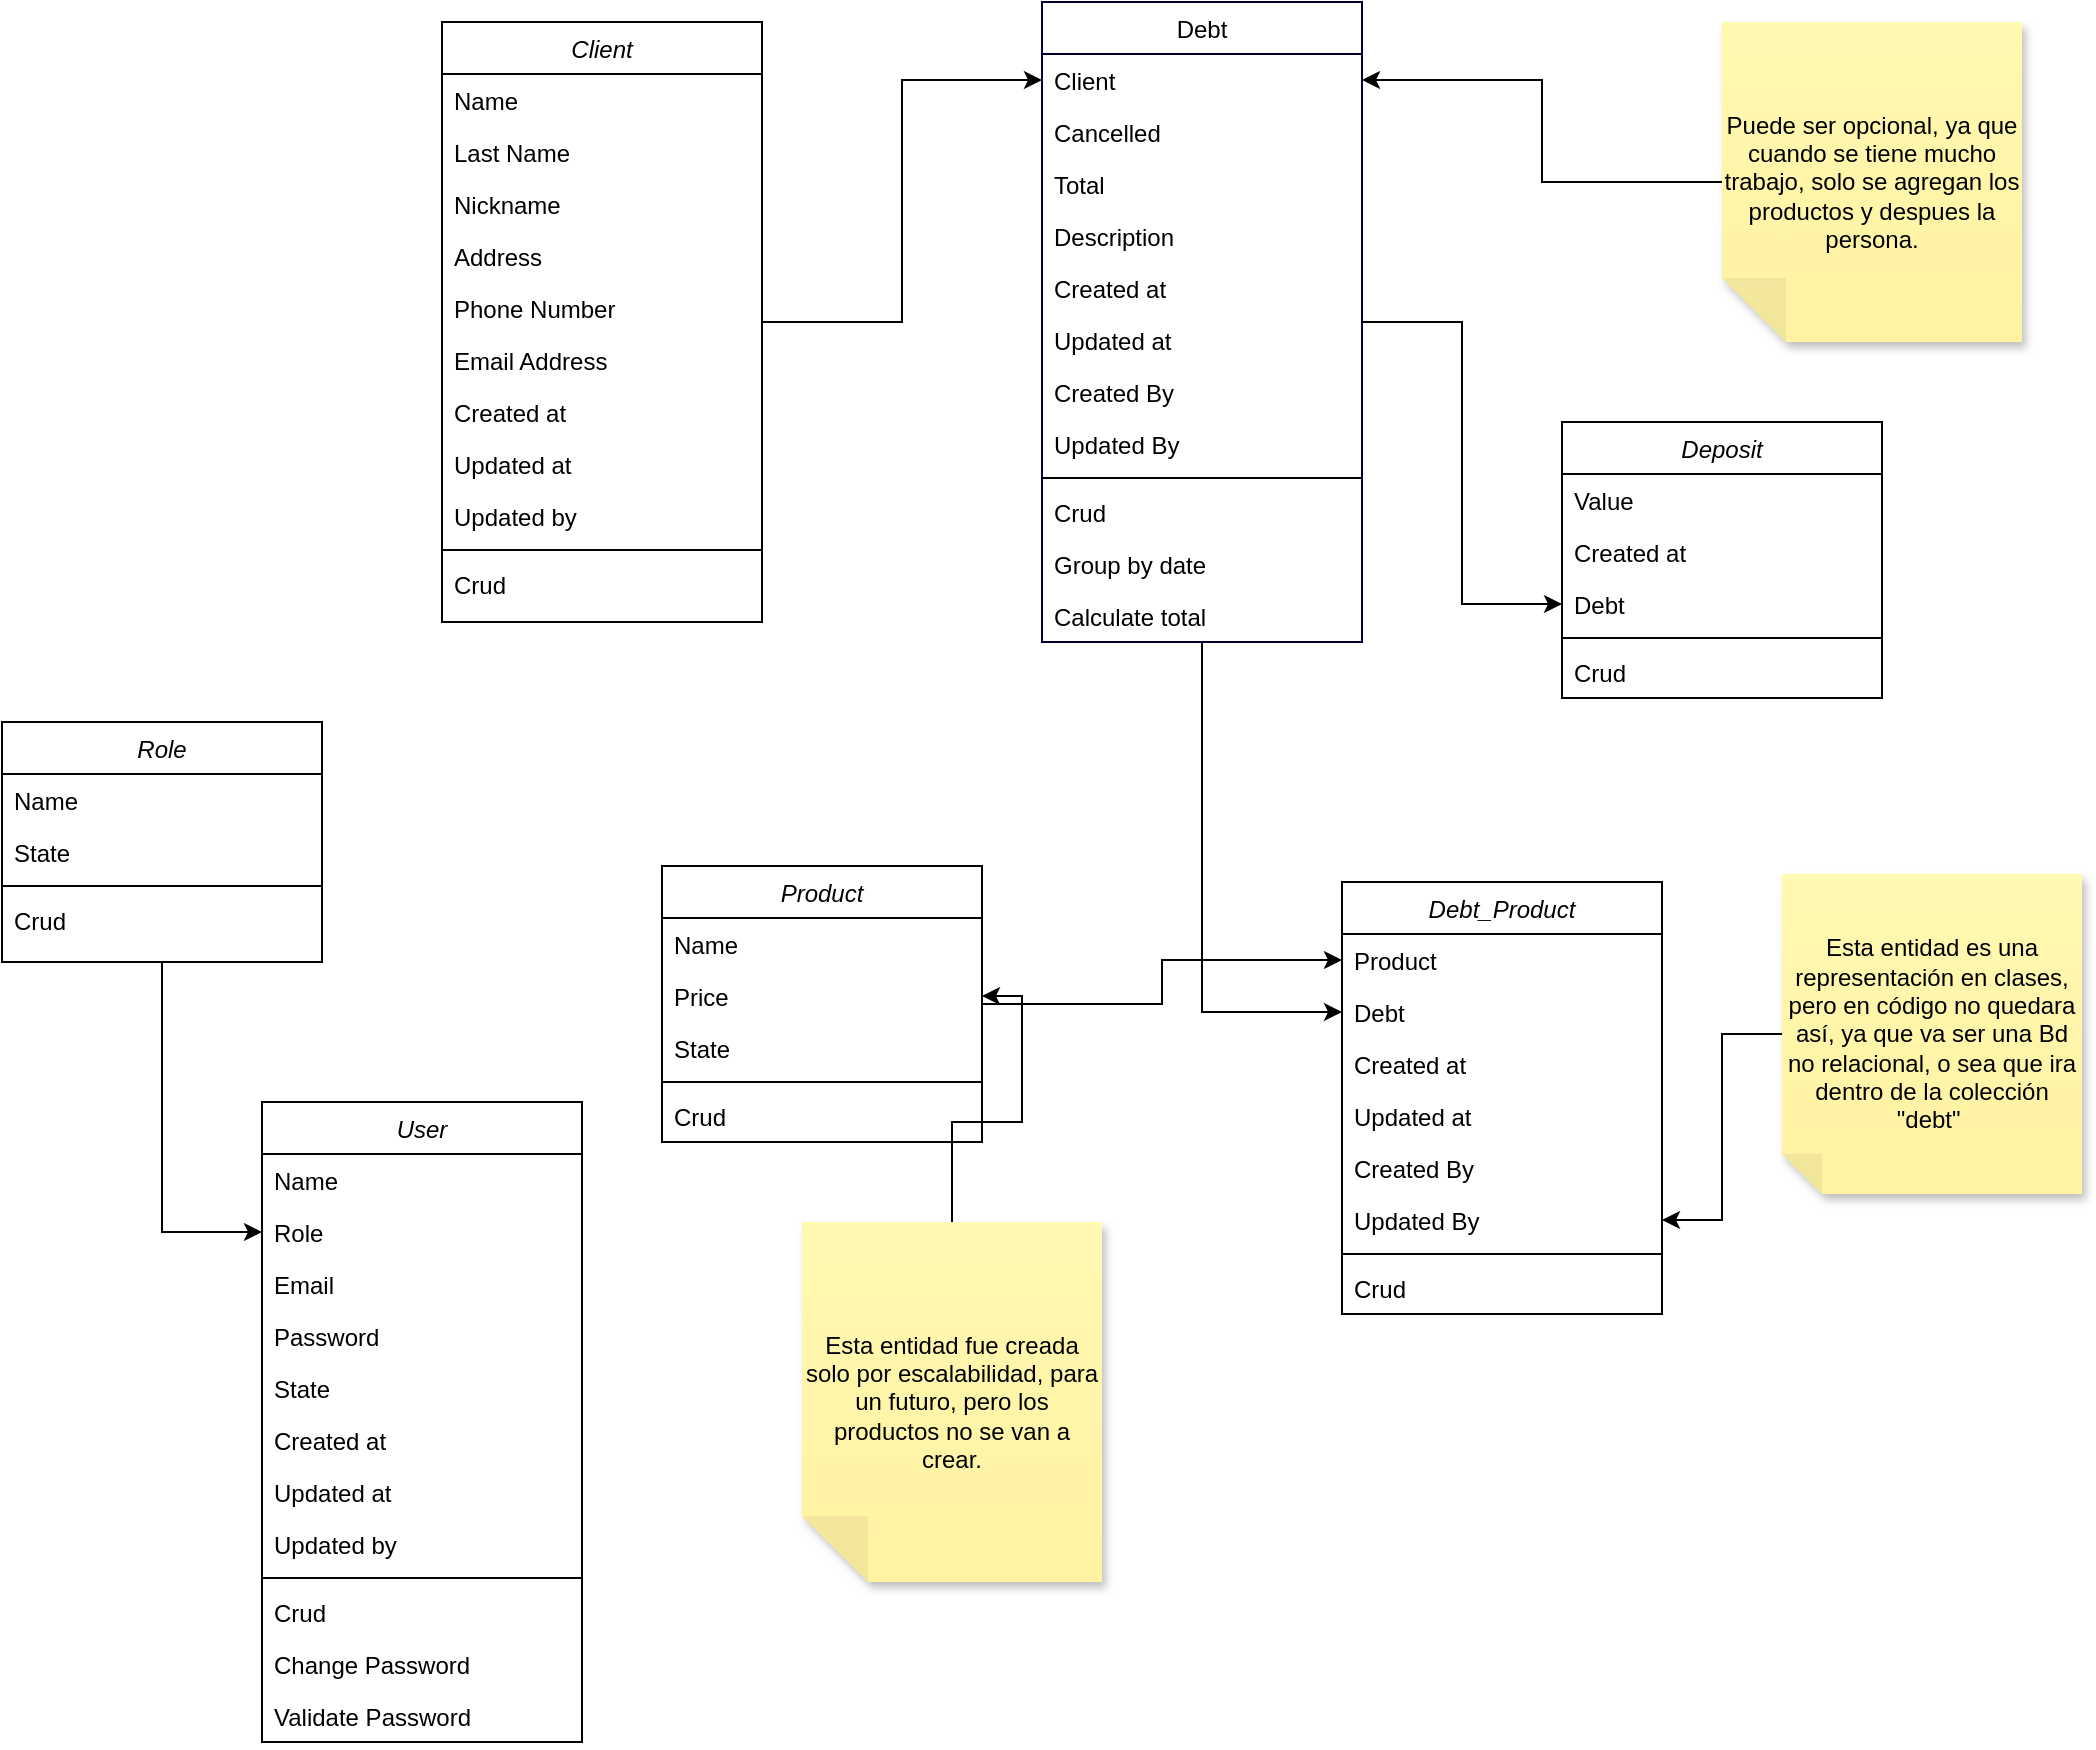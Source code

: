 <mxfile version="23.1.3" type="github">
  <diagram id="C5RBs43oDa-KdzZeNtuy" name="Page-1">
    <mxGraphModel dx="1705" dy="575" grid="1" gridSize="10" guides="1" tooltips="1" connect="1" arrows="1" fold="1" page="1" pageScale="1" pageWidth="827" pageHeight="1169" math="0" shadow="0">
      <root>
        <mxCell id="WIyWlLk6GJQsqaUBKTNV-0" />
        <mxCell id="WIyWlLk6GJQsqaUBKTNV-1" parent="WIyWlLk6GJQsqaUBKTNV-0" />
        <mxCell id="ptC6f7UqFtDOJroIUTJq-53" style="edgeStyle=orthogonalEdgeStyle;rounded=0;orthogonalLoop=1;jettySize=auto;html=1;" parent="WIyWlLk6GJQsqaUBKTNV-1" source="zkfFHV4jXpPFQw0GAbJ--0" target="ptC6f7UqFtDOJroIUTJq-52" edge="1">
          <mxGeometry relative="1" as="geometry" />
        </mxCell>
        <mxCell id="zkfFHV4jXpPFQw0GAbJ--0" value="Client" style="swimlane;fontStyle=2;align=center;verticalAlign=top;childLayout=stackLayout;horizontal=1;startSize=26;horizontalStack=0;resizeParent=1;resizeLast=0;collapsible=1;marginBottom=0;rounded=0;shadow=0;strokeWidth=1;labelBorderColor=none;" parent="WIyWlLk6GJQsqaUBKTNV-1" vertex="1">
          <mxGeometry x="20" y="30" width="160" height="300" as="geometry">
            <mxRectangle x="230" y="140" width="160" height="26" as="alternateBounds" />
          </mxGeometry>
        </mxCell>
        <mxCell id="zkfFHV4jXpPFQw0GAbJ--1" value="Name" style="text;align=left;verticalAlign=top;spacingLeft=4;spacingRight=4;overflow=hidden;rotatable=0;points=[[0,0.5],[1,0.5]];portConstraint=eastwest;labelBorderColor=none;" parent="zkfFHV4jXpPFQw0GAbJ--0" vertex="1">
          <mxGeometry y="26" width="160" height="26" as="geometry" />
        </mxCell>
        <mxCell id="ptC6f7UqFtDOJroIUTJq-22" value="Last Name" style="text;align=left;verticalAlign=top;spacingLeft=4;spacingRight=4;overflow=hidden;rotatable=0;points=[[0,0.5],[1,0.5]];portConstraint=eastwest;labelBorderColor=none;" parent="zkfFHV4jXpPFQw0GAbJ--0" vertex="1">
          <mxGeometry y="52" width="160" height="26" as="geometry" />
        </mxCell>
        <mxCell id="ptC6f7UqFtDOJroIUTJq-23" value="Nickname" style="text;align=left;verticalAlign=top;spacingLeft=4;spacingRight=4;overflow=hidden;rotatable=0;points=[[0,0.5],[1,0.5]];portConstraint=eastwest;labelBorderColor=none;" parent="zkfFHV4jXpPFQw0GAbJ--0" vertex="1">
          <mxGeometry y="78" width="160" height="26" as="geometry" />
        </mxCell>
        <mxCell id="ptC6f7UqFtDOJroIUTJq-21" value="Address" style="text;align=left;verticalAlign=top;spacingLeft=4;spacingRight=4;overflow=hidden;rotatable=0;points=[[0,0.5],[1,0.5]];portConstraint=eastwest;labelBorderColor=none;" parent="zkfFHV4jXpPFQw0GAbJ--0" vertex="1">
          <mxGeometry y="104" width="160" height="26" as="geometry" />
        </mxCell>
        <mxCell id="zkfFHV4jXpPFQw0GAbJ--2" value="Phone Number" style="text;align=left;verticalAlign=top;spacingLeft=4;spacingRight=4;overflow=hidden;rotatable=0;points=[[0,0.5],[1,0.5]];portConstraint=eastwest;rounded=0;shadow=0;html=0;labelBorderColor=none;" parent="zkfFHV4jXpPFQw0GAbJ--0" vertex="1">
          <mxGeometry y="130" width="160" height="26" as="geometry" />
        </mxCell>
        <mxCell id="zkfFHV4jXpPFQw0GAbJ--3" value="Email Address" style="text;align=left;verticalAlign=top;spacingLeft=4;spacingRight=4;overflow=hidden;rotatable=0;points=[[0,0.5],[1,0.5]];portConstraint=eastwest;rounded=0;shadow=0;html=0;labelBorderColor=none;" parent="zkfFHV4jXpPFQw0GAbJ--0" vertex="1">
          <mxGeometry y="156" width="160" height="26" as="geometry" />
        </mxCell>
        <mxCell id="ptC6f7UqFtDOJroIUTJq-24" value="Created at" style="text;align=left;verticalAlign=top;spacingLeft=4;spacingRight=4;overflow=hidden;rotatable=0;points=[[0,0.5],[1,0.5]];portConstraint=eastwest;rounded=0;shadow=0;html=0;labelBorderColor=none;" parent="zkfFHV4jXpPFQw0GAbJ--0" vertex="1">
          <mxGeometry y="182" width="160" height="26" as="geometry" />
        </mxCell>
        <mxCell id="ptC6f7UqFtDOJroIUTJq-25" value="Updated at" style="text;align=left;verticalAlign=top;spacingLeft=4;spacingRight=4;overflow=hidden;rotatable=0;points=[[0,0.5],[1,0.5]];portConstraint=eastwest;rounded=0;shadow=0;html=0;labelBorderColor=none;" parent="zkfFHV4jXpPFQw0GAbJ--0" vertex="1">
          <mxGeometry y="208" width="160" height="26" as="geometry" />
        </mxCell>
        <mxCell id="ptC6f7UqFtDOJroIUTJq-26" value="Updated by" style="text;align=left;verticalAlign=top;spacingLeft=4;spacingRight=4;overflow=hidden;rotatable=0;points=[[0,0.5],[1,0.5]];portConstraint=eastwest;rounded=0;shadow=0;html=0;labelBorderColor=none;" parent="zkfFHV4jXpPFQw0GAbJ--0" vertex="1">
          <mxGeometry y="234" width="160" height="26" as="geometry" />
        </mxCell>
        <mxCell id="zkfFHV4jXpPFQw0GAbJ--4" value="" style="line;html=1;strokeWidth=1;align=left;verticalAlign=middle;spacingTop=-1;spacingLeft=3;spacingRight=3;rotatable=0;labelPosition=right;points=[];portConstraint=eastwest;labelBorderColor=none;" parent="zkfFHV4jXpPFQw0GAbJ--0" vertex="1">
          <mxGeometry y="260" width="160" height="8" as="geometry" />
        </mxCell>
        <mxCell id="zkfFHV4jXpPFQw0GAbJ--5" value="Crud" style="text;align=left;verticalAlign=top;spacingLeft=4;spacingRight=4;overflow=hidden;rotatable=0;points=[[0,0.5],[1,0.5]];portConstraint=eastwest;labelBorderColor=none;" parent="zkfFHV4jXpPFQw0GAbJ--0" vertex="1">
          <mxGeometry y="268" width="160" height="20" as="geometry" />
        </mxCell>
        <mxCell id="ptC6f7UqFtDOJroIUTJq-71" style="edgeStyle=orthogonalEdgeStyle;rounded=0;orthogonalLoop=1;jettySize=auto;html=1;" parent="WIyWlLk6GJQsqaUBKTNV-1" source="zkfFHV4jXpPFQw0GAbJ--17" target="ptC6f7UqFtDOJroIUTJq-62" edge="1">
          <mxGeometry relative="1" as="geometry" />
        </mxCell>
        <mxCell id="RngtKaMJ1S5zORqSjzVC-7" style="edgeStyle=orthogonalEdgeStyle;rounded=0;orthogonalLoop=1;jettySize=auto;html=1;" edge="1" parent="WIyWlLk6GJQsqaUBKTNV-1" source="zkfFHV4jXpPFQw0GAbJ--17" target="RngtKaMJ1S5zORqSjzVC-6">
          <mxGeometry relative="1" as="geometry" />
        </mxCell>
        <mxCell id="zkfFHV4jXpPFQw0GAbJ--17" value="Debt" style="swimlane;fontStyle=0;align=center;verticalAlign=top;childLayout=stackLayout;horizontal=1;startSize=26;horizontalStack=0;resizeParent=1;resizeLast=0;collapsible=1;marginBottom=0;rounded=0;shadow=0;strokeWidth=1;strokeColor=#000033;labelBorderColor=none;" parent="WIyWlLk6GJQsqaUBKTNV-1" vertex="1">
          <mxGeometry x="320" y="20" width="160" height="320" as="geometry">
            <mxRectangle x="550" y="140" width="160" height="26" as="alternateBounds" />
          </mxGeometry>
        </mxCell>
        <mxCell id="ptC6f7UqFtDOJroIUTJq-52" value="Client" style="text;align=left;verticalAlign=top;spacingLeft=4;spacingRight=4;overflow=hidden;rotatable=0;points=[[0,0.5],[1,0.5]];portConstraint=eastwest;labelBorderColor=none;" parent="zkfFHV4jXpPFQw0GAbJ--17" vertex="1">
          <mxGeometry y="26" width="160" height="26" as="geometry" />
        </mxCell>
        <mxCell id="ptC6f7UqFtDOJroIUTJq-51" value="Cancelled" style="text;align=left;verticalAlign=top;spacingLeft=4;spacingRight=4;overflow=hidden;rotatable=0;points=[[0,0.5],[1,0.5]];portConstraint=eastwest;labelBorderColor=none;" parent="zkfFHV4jXpPFQw0GAbJ--17" vertex="1">
          <mxGeometry y="52" width="160" height="26" as="geometry" />
        </mxCell>
        <mxCell id="ptC6f7UqFtDOJroIUTJq-73" value="Total" style="text;align=left;verticalAlign=top;spacingLeft=4;spacingRight=4;overflow=hidden;rotatable=0;points=[[0,0.5],[1,0.5]];portConstraint=eastwest;labelBorderColor=none;" parent="zkfFHV4jXpPFQw0GAbJ--17" vertex="1">
          <mxGeometry y="78" width="160" height="26" as="geometry" />
        </mxCell>
        <mxCell id="VzjlCe5bpG1Fd6tBsfNA-0" value="Description" style="text;align=left;verticalAlign=top;spacingLeft=4;spacingRight=4;overflow=hidden;rotatable=0;points=[[0,0.5],[1,0.5]];portConstraint=eastwest;labelBorderColor=none;" parent="zkfFHV4jXpPFQw0GAbJ--17" vertex="1">
          <mxGeometry y="104" width="160" height="26" as="geometry" />
        </mxCell>
        <mxCell id="zkfFHV4jXpPFQw0GAbJ--18" value="Created at" style="text;align=left;verticalAlign=top;spacingLeft=4;spacingRight=4;overflow=hidden;rotatable=0;points=[[0,0.5],[1,0.5]];portConstraint=eastwest;labelBorderColor=none;" parent="zkfFHV4jXpPFQw0GAbJ--17" vertex="1">
          <mxGeometry y="130" width="160" height="26" as="geometry" />
        </mxCell>
        <mxCell id="zkfFHV4jXpPFQw0GAbJ--19" value="Updated at" style="text;align=left;verticalAlign=top;spacingLeft=4;spacingRight=4;overflow=hidden;rotatable=0;points=[[0,0.5],[1,0.5]];portConstraint=eastwest;rounded=0;shadow=0;html=0;labelBorderColor=none;" parent="zkfFHV4jXpPFQw0GAbJ--17" vertex="1">
          <mxGeometry y="156" width="160" height="26" as="geometry" />
        </mxCell>
        <mxCell id="zkfFHV4jXpPFQw0GAbJ--20" value="Created By" style="text;align=left;verticalAlign=top;spacingLeft=4;spacingRight=4;overflow=hidden;rotatable=0;points=[[0,0.5],[1,0.5]];portConstraint=eastwest;rounded=0;shadow=0;html=0;labelBorderColor=none;" parent="zkfFHV4jXpPFQw0GAbJ--17" vertex="1">
          <mxGeometry y="182" width="160" height="26" as="geometry" />
        </mxCell>
        <mxCell id="zkfFHV4jXpPFQw0GAbJ--21" value="Updated By" style="text;align=left;verticalAlign=top;spacingLeft=4;spacingRight=4;overflow=hidden;rotatable=0;points=[[0,0.5],[1,0.5]];portConstraint=eastwest;rounded=0;shadow=0;html=0;labelBorderColor=none;" parent="zkfFHV4jXpPFQw0GAbJ--17" vertex="1">
          <mxGeometry y="208" width="160" height="26" as="geometry" />
        </mxCell>
        <mxCell id="zkfFHV4jXpPFQw0GAbJ--23" value="" style="line;html=1;strokeWidth=1;align=left;verticalAlign=middle;spacingTop=-1;spacingLeft=3;spacingRight=3;rotatable=0;labelPosition=right;points=[];portConstraint=eastwest;labelBorderColor=none;" parent="zkfFHV4jXpPFQw0GAbJ--17" vertex="1">
          <mxGeometry y="234" width="160" height="8" as="geometry" />
        </mxCell>
        <mxCell id="zkfFHV4jXpPFQw0GAbJ--24" value="Crud" style="text;align=left;verticalAlign=top;spacingLeft=4;spacingRight=4;overflow=hidden;rotatable=0;points=[[0,0.5],[1,0.5]];portConstraint=eastwest;labelBorderColor=none;" parent="zkfFHV4jXpPFQw0GAbJ--17" vertex="1">
          <mxGeometry y="242" width="160" height="26" as="geometry" />
        </mxCell>
        <mxCell id="zkfFHV4jXpPFQw0GAbJ--25" value="Group by date" style="text;align=left;verticalAlign=top;spacingLeft=4;spacingRight=4;overflow=hidden;rotatable=0;points=[[0,0.5],[1,0.5]];portConstraint=eastwest;labelBorderColor=none;" parent="zkfFHV4jXpPFQw0GAbJ--17" vertex="1">
          <mxGeometry y="268" width="160" height="26" as="geometry" />
        </mxCell>
        <mxCell id="ptC6f7UqFtDOJroIUTJq-72" value="Calculate total" style="text;align=left;verticalAlign=top;spacingLeft=4;spacingRight=4;overflow=hidden;rotatable=0;points=[[0,0.5],[1,0.5]];portConstraint=eastwest;labelBorderColor=none;" parent="zkfFHV4jXpPFQw0GAbJ--17" vertex="1">
          <mxGeometry y="294" width="160" height="26" as="geometry" />
        </mxCell>
        <mxCell id="ptC6f7UqFtDOJroIUTJq-66" style="edgeStyle=orthogonalEdgeStyle;rounded=0;orthogonalLoop=1;jettySize=auto;html=1;" parent="WIyWlLk6GJQsqaUBKTNV-1" source="ptC6f7UqFtDOJroIUTJq-0" target="ptC6f7UqFtDOJroIUTJq-61" edge="1">
          <mxGeometry relative="1" as="geometry" />
        </mxCell>
        <mxCell id="ptC6f7UqFtDOJroIUTJq-0" value="Product" style="swimlane;fontStyle=2;align=center;verticalAlign=top;childLayout=stackLayout;horizontal=1;startSize=26;horizontalStack=0;resizeParent=1;resizeLast=0;collapsible=1;marginBottom=0;rounded=0;shadow=0;strokeWidth=1;labelBorderColor=none;" parent="WIyWlLk6GJQsqaUBKTNV-1" vertex="1">
          <mxGeometry x="130" y="452" width="160" height="138" as="geometry">
            <mxRectangle x="230" y="140" width="160" height="26" as="alternateBounds" />
          </mxGeometry>
        </mxCell>
        <mxCell id="ptC6f7UqFtDOJroIUTJq-1" value="Name" style="text;align=left;verticalAlign=top;spacingLeft=4;spacingRight=4;overflow=hidden;rotatable=0;points=[[0,0.5],[1,0.5]];portConstraint=eastwest;labelBorderColor=none;" parent="ptC6f7UqFtDOJroIUTJq-0" vertex="1">
          <mxGeometry y="26" width="160" height="26" as="geometry" />
        </mxCell>
        <mxCell id="ptC6f7UqFtDOJroIUTJq-2" value="Price" style="text;align=left;verticalAlign=top;spacingLeft=4;spacingRight=4;overflow=hidden;rotatable=0;points=[[0,0.5],[1,0.5]];portConstraint=eastwest;rounded=0;shadow=0;html=0;labelBorderColor=none;" parent="ptC6f7UqFtDOJroIUTJq-0" vertex="1">
          <mxGeometry y="52" width="160" height="26" as="geometry" />
        </mxCell>
        <mxCell id="ptC6f7UqFtDOJroIUTJq-3" value="State" style="text;align=left;verticalAlign=top;spacingLeft=4;spacingRight=4;overflow=hidden;rotatable=0;points=[[0,0.5],[1,0.5]];portConstraint=eastwest;rounded=0;shadow=0;html=0;labelBorderColor=none;" parent="ptC6f7UqFtDOJroIUTJq-0" vertex="1">
          <mxGeometry y="78" width="160" height="26" as="geometry" />
        </mxCell>
        <mxCell id="ptC6f7UqFtDOJroIUTJq-4" value="" style="line;html=1;strokeWidth=1;align=left;verticalAlign=middle;spacingTop=-1;spacingLeft=3;spacingRight=3;rotatable=0;labelPosition=right;points=[];portConstraint=eastwest;labelBorderColor=none;" parent="ptC6f7UqFtDOJroIUTJq-0" vertex="1">
          <mxGeometry y="104" width="160" height="8" as="geometry" />
        </mxCell>
        <mxCell id="ptC6f7UqFtDOJroIUTJq-5" value="Crud" style="text;align=left;verticalAlign=top;spacingLeft=4;spacingRight=4;overflow=hidden;rotatable=0;points=[[0,0.5],[1,0.5]];portConstraint=eastwest;labelBorderColor=none;" parent="ptC6f7UqFtDOJroIUTJq-0" vertex="1">
          <mxGeometry y="112" width="160" height="26" as="geometry" />
        </mxCell>
        <mxCell id="ptC6f7UqFtDOJroIUTJq-28" value="User" style="swimlane;fontStyle=2;align=center;verticalAlign=top;childLayout=stackLayout;horizontal=1;startSize=26;horizontalStack=0;resizeParent=1;resizeLast=0;collapsible=1;marginBottom=0;rounded=0;shadow=0;strokeWidth=1;labelBorderColor=none;" parent="WIyWlLk6GJQsqaUBKTNV-1" vertex="1">
          <mxGeometry x="-70" y="570" width="160" height="320" as="geometry">
            <mxRectangle x="230" y="140" width="160" height="26" as="alternateBounds" />
          </mxGeometry>
        </mxCell>
        <mxCell id="ptC6f7UqFtDOJroIUTJq-29" value="Name" style="text;align=left;verticalAlign=top;spacingLeft=4;spacingRight=4;overflow=hidden;rotatable=0;points=[[0,0.5],[1,0.5]];portConstraint=eastwest;labelBorderColor=none;" parent="ptC6f7UqFtDOJroIUTJq-28" vertex="1">
          <mxGeometry y="26" width="160" height="26" as="geometry" />
        </mxCell>
        <mxCell id="ptC6f7UqFtDOJroIUTJq-30" value="Role" style="text;align=left;verticalAlign=top;spacingLeft=4;spacingRight=4;overflow=hidden;rotatable=0;points=[[0,0.5],[1,0.5]];portConstraint=eastwest;rounded=0;shadow=0;html=0;labelBorderColor=none;" parent="ptC6f7UqFtDOJroIUTJq-28" vertex="1">
          <mxGeometry y="52" width="160" height="26" as="geometry" />
        </mxCell>
        <mxCell id="ptC6f7UqFtDOJroIUTJq-35" value="Email" style="text;align=left;verticalAlign=top;spacingLeft=4;spacingRight=4;overflow=hidden;rotatable=0;points=[[0,0.5],[1,0.5]];portConstraint=eastwest;rounded=0;shadow=0;html=0;labelBorderColor=none;" parent="ptC6f7UqFtDOJroIUTJq-28" vertex="1">
          <mxGeometry y="78" width="160" height="26" as="geometry" />
        </mxCell>
        <mxCell id="ptC6f7UqFtDOJroIUTJq-34" value="Password" style="text;align=left;verticalAlign=top;spacingLeft=4;spacingRight=4;overflow=hidden;rotatable=0;points=[[0,0.5],[1,0.5]];portConstraint=eastwest;rounded=0;shadow=0;html=0;labelBorderColor=none;" parent="ptC6f7UqFtDOJroIUTJq-28" vertex="1">
          <mxGeometry y="104" width="160" height="26" as="geometry" />
        </mxCell>
        <mxCell id="ptC6f7UqFtDOJroIUTJq-31" value="State" style="text;align=left;verticalAlign=top;spacingLeft=4;spacingRight=4;overflow=hidden;rotatable=0;points=[[0,0.5],[1,0.5]];portConstraint=eastwest;rounded=0;shadow=0;html=0;labelBorderColor=none;" parent="ptC6f7UqFtDOJroIUTJq-28" vertex="1">
          <mxGeometry y="130" width="160" height="26" as="geometry" />
        </mxCell>
        <mxCell id="ptC6f7UqFtDOJroIUTJq-44" value="Created at" style="text;align=left;verticalAlign=top;spacingLeft=4;spacingRight=4;overflow=hidden;rotatable=0;points=[[0,0.5],[1,0.5]];portConstraint=eastwest;rounded=0;shadow=0;html=0;labelBorderColor=none;" parent="ptC6f7UqFtDOJroIUTJq-28" vertex="1">
          <mxGeometry y="156" width="160" height="26" as="geometry" />
        </mxCell>
        <mxCell id="ptC6f7UqFtDOJroIUTJq-43" value="Updated at" style="text;align=left;verticalAlign=top;spacingLeft=4;spacingRight=4;overflow=hidden;rotatable=0;points=[[0,0.5],[1,0.5]];portConstraint=eastwest;rounded=0;shadow=0;html=0;labelBorderColor=none;" parent="ptC6f7UqFtDOJroIUTJq-28" vertex="1">
          <mxGeometry y="182" width="160" height="26" as="geometry" />
        </mxCell>
        <mxCell id="ptC6f7UqFtDOJroIUTJq-42" value="Updated by" style="text;align=left;verticalAlign=top;spacingLeft=4;spacingRight=4;overflow=hidden;rotatable=0;points=[[0,0.5],[1,0.5]];portConstraint=eastwest;rounded=0;shadow=0;html=0;labelBorderColor=none;" parent="ptC6f7UqFtDOJroIUTJq-28" vertex="1">
          <mxGeometry y="208" width="160" height="26" as="geometry" />
        </mxCell>
        <mxCell id="ptC6f7UqFtDOJroIUTJq-32" value="" style="line;html=1;strokeWidth=1;align=left;verticalAlign=middle;spacingTop=-1;spacingLeft=3;spacingRight=3;rotatable=0;labelPosition=right;points=[];portConstraint=eastwest;labelBorderColor=none;" parent="ptC6f7UqFtDOJroIUTJq-28" vertex="1">
          <mxGeometry y="234" width="160" height="8" as="geometry" />
        </mxCell>
        <mxCell id="ptC6f7UqFtDOJroIUTJq-33" value="Crud" style="text;align=left;verticalAlign=top;spacingLeft=4;spacingRight=4;overflow=hidden;rotatable=0;points=[[0,0.5],[1,0.5]];portConstraint=eastwest;labelBorderColor=none;" parent="ptC6f7UqFtDOJroIUTJq-28" vertex="1">
          <mxGeometry y="242" width="160" height="26" as="geometry" />
        </mxCell>
        <mxCell id="ptC6f7UqFtDOJroIUTJq-49" value="Change Password" style="text;align=left;verticalAlign=top;spacingLeft=4;spacingRight=4;overflow=hidden;rotatable=0;points=[[0,0.5],[1,0.5]];portConstraint=eastwest;labelBorderColor=none;" parent="ptC6f7UqFtDOJroIUTJq-28" vertex="1">
          <mxGeometry y="268" width="160" height="26" as="geometry" />
        </mxCell>
        <mxCell id="ptC6f7UqFtDOJroIUTJq-50" value="Validate Password" style="text;align=left;verticalAlign=top;spacingLeft=4;spacingRight=4;overflow=hidden;rotatable=0;points=[[0,0.5],[1,0.5]];portConstraint=eastwest;labelBorderColor=none;" parent="ptC6f7UqFtDOJroIUTJq-28" vertex="1">
          <mxGeometry y="294" width="160" height="26" as="geometry" />
        </mxCell>
        <mxCell id="ptC6f7UqFtDOJroIUTJq-48" value="" style="edgeStyle=orthogonalEdgeStyle;rounded=0;orthogonalLoop=1;jettySize=auto;html=1;" parent="WIyWlLk6GJQsqaUBKTNV-1" source="ptC6f7UqFtDOJroIUTJq-36" target="ptC6f7UqFtDOJroIUTJq-30" edge="1">
          <mxGeometry relative="1" as="geometry">
            <mxPoint x="-90" y="566" as="targetPoint" />
          </mxGeometry>
        </mxCell>
        <mxCell id="ptC6f7UqFtDOJroIUTJq-36" value="Role" style="swimlane;fontStyle=2;align=center;verticalAlign=top;childLayout=stackLayout;horizontal=1;startSize=26;horizontalStack=0;resizeParent=1;resizeLast=0;collapsible=1;marginBottom=0;rounded=0;shadow=0;strokeWidth=1;labelBorderColor=none;" parent="WIyWlLk6GJQsqaUBKTNV-1" vertex="1">
          <mxGeometry x="-200" y="380" width="160" height="120" as="geometry">
            <mxRectangle x="230" y="140" width="160" height="26" as="alternateBounds" />
          </mxGeometry>
        </mxCell>
        <mxCell id="ptC6f7UqFtDOJroIUTJq-37" value="Name" style="text;align=left;verticalAlign=top;spacingLeft=4;spacingRight=4;overflow=hidden;rotatable=0;points=[[0,0.5],[1,0.5]];portConstraint=eastwest;labelBorderColor=none;" parent="ptC6f7UqFtDOJroIUTJq-36" vertex="1">
          <mxGeometry y="26" width="160" height="26" as="geometry" />
        </mxCell>
        <mxCell id="ptC6f7UqFtDOJroIUTJq-39" value="State" style="text;align=left;verticalAlign=top;spacingLeft=4;spacingRight=4;overflow=hidden;rotatable=0;points=[[0,0.5],[1,0.5]];portConstraint=eastwest;rounded=0;shadow=0;html=0;labelBorderColor=none;" parent="ptC6f7UqFtDOJroIUTJq-36" vertex="1">
          <mxGeometry y="52" width="160" height="26" as="geometry" />
        </mxCell>
        <mxCell id="ptC6f7UqFtDOJroIUTJq-40" value="" style="line;html=1;strokeWidth=1;align=left;verticalAlign=middle;spacingTop=-1;spacingLeft=3;spacingRight=3;rotatable=0;labelPosition=right;points=[];portConstraint=eastwest;labelBorderColor=none;" parent="ptC6f7UqFtDOJroIUTJq-36" vertex="1">
          <mxGeometry y="78" width="160" height="8" as="geometry" />
        </mxCell>
        <mxCell id="ptC6f7UqFtDOJroIUTJq-41" value="Crud" style="text;align=left;verticalAlign=top;spacingLeft=4;spacingRight=4;overflow=hidden;rotatable=0;points=[[0,0.5],[1,0.5]];portConstraint=eastwest;labelBorderColor=none;" parent="ptC6f7UqFtDOJroIUTJq-36" vertex="1">
          <mxGeometry y="86" width="160" height="30" as="geometry" />
        </mxCell>
        <mxCell id="ptC6f7UqFtDOJroIUTJq-57" style="edgeStyle=orthogonalEdgeStyle;rounded=0;orthogonalLoop=1;jettySize=auto;html=1;" parent="WIyWlLk6GJQsqaUBKTNV-1" source="ptC6f7UqFtDOJroIUTJq-56" target="ptC6f7UqFtDOJroIUTJq-52" edge="1">
          <mxGeometry relative="1" as="geometry" />
        </mxCell>
        <mxCell id="ptC6f7UqFtDOJroIUTJq-56" value="Puede ser opcional, ya que cuando se tiene mucho trabajo, solo se agregan los productos y despues la persona." style="shape=note;whiteSpace=wrap;html=1;backgroundOutline=1;fontColor=#000000;darkOpacity=0.05;fillColor=#FFF9B2;strokeColor=none;fillStyle=solid;direction=west;gradientDirection=north;gradientColor=#FFF2A1;shadow=1;size=32;pointerEvents=1;" parent="WIyWlLk6GJQsqaUBKTNV-1" vertex="1">
          <mxGeometry x="660" y="30" width="150" height="160" as="geometry" />
        </mxCell>
        <mxCell id="ptC6f7UqFtDOJroIUTJq-59" style="edgeStyle=orthogonalEdgeStyle;rounded=0;orthogonalLoop=1;jettySize=auto;html=1;entryX=1;entryY=0.5;entryDx=0;entryDy=0;" parent="WIyWlLk6GJQsqaUBKTNV-1" source="ptC6f7UqFtDOJroIUTJq-58" edge="1" target="ptC6f7UqFtDOJroIUTJq-2">
          <mxGeometry relative="1" as="geometry">
            <mxPoint x="440.0" y="550" as="targetPoint" />
          </mxGeometry>
        </mxCell>
        <mxCell id="ptC6f7UqFtDOJroIUTJq-58" value="Esta entidad fue creada solo por escalabilidad, para un futuro, pero los productos no se van a crear." style="shape=note;whiteSpace=wrap;html=1;backgroundOutline=1;fontColor=#000000;darkOpacity=0.05;fillColor=#FFF9B2;strokeColor=none;fillStyle=solid;direction=west;gradientDirection=north;gradientColor=#FFF2A1;shadow=1;size=33;pointerEvents=1;" parent="WIyWlLk6GJQsqaUBKTNV-1" vertex="1">
          <mxGeometry x="200" y="630" width="150" height="180" as="geometry" />
        </mxCell>
        <mxCell id="ptC6f7UqFtDOJroIUTJq-60" value="Debt_Product" style="swimlane;fontStyle=2;align=center;verticalAlign=top;childLayout=stackLayout;horizontal=1;startSize=26;horizontalStack=0;resizeParent=1;resizeLast=0;collapsible=1;marginBottom=0;rounded=0;shadow=0;strokeWidth=1;labelBorderColor=none;" parent="WIyWlLk6GJQsqaUBKTNV-1" vertex="1">
          <mxGeometry x="470" y="460" width="160" height="216" as="geometry">
            <mxRectangle x="230" y="140" width="160" height="26" as="alternateBounds" />
          </mxGeometry>
        </mxCell>
        <mxCell id="ptC6f7UqFtDOJroIUTJq-61" value="Product" style="text;align=left;verticalAlign=top;spacingLeft=4;spacingRight=4;overflow=hidden;rotatable=0;points=[[0,0.5],[1,0.5]];portConstraint=eastwest;labelBorderColor=none;" parent="ptC6f7UqFtDOJroIUTJq-60" vertex="1">
          <mxGeometry y="26" width="160" height="26" as="geometry" />
        </mxCell>
        <mxCell id="ptC6f7UqFtDOJroIUTJq-62" value="Debt" style="text;align=left;verticalAlign=top;spacingLeft=4;spacingRight=4;overflow=hidden;rotatable=0;points=[[0,0.5],[1,0.5]];portConstraint=eastwest;rounded=0;shadow=0;html=0;labelBorderColor=none;" parent="ptC6f7UqFtDOJroIUTJq-60" vertex="1">
          <mxGeometry y="52" width="160" height="26" as="geometry" />
        </mxCell>
        <mxCell id="ptC6f7UqFtDOJroIUTJq-63" value="Created at" style="text;align=left;verticalAlign=top;spacingLeft=4;spacingRight=4;overflow=hidden;rotatable=0;points=[[0,0.5],[1,0.5]];portConstraint=eastwest;rounded=0;shadow=0;html=0;labelBorderColor=none;" parent="ptC6f7UqFtDOJroIUTJq-60" vertex="1">
          <mxGeometry y="78" width="160" height="26" as="geometry" />
        </mxCell>
        <mxCell id="ptC6f7UqFtDOJroIUTJq-69" value="Updated at" style="text;align=left;verticalAlign=top;spacingLeft=4;spacingRight=4;overflow=hidden;rotatable=0;points=[[0,0.5],[1,0.5]];portConstraint=eastwest;rounded=0;shadow=0;html=0;labelBorderColor=none;" parent="ptC6f7UqFtDOJroIUTJq-60" vertex="1">
          <mxGeometry y="104" width="160" height="26" as="geometry" />
        </mxCell>
        <mxCell id="ptC6f7UqFtDOJroIUTJq-68" value="Created By" style="text;align=left;verticalAlign=top;spacingLeft=4;spacingRight=4;overflow=hidden;rotatable=0;points=[[0,0.5],[1,0.5]];portConstraint=eastwest;rounded=0;shadow=0;html=0;labelBorderColor=none;" parent="ptC6f7UqFtDOJroIUTJq-60" vertex="1">
          <mxGeometry y="130" width="160" height="26" as="geometry" />
        </mxCell>
        <mxCell id="ptC6f7UqFtDOJroIUTJq-67" value="Updated By" style="text;align=left;verticalAlign=top;spacingLeft=4;spacingRight=4;overflow=hidden;rotatable=0;points=[[0,0.5],[1,0.5]];portConstraint=eastwest;rounded=0;shadow=0;html=0;labelBorderColor=none;" parent="ptC6f7UqFtDOJroIUTJq-60" vertex="1">
          <mxGeometry y="156" width="160" height="26" as="geometry" />
        </mxCell>
        <mxCell id="ptC6f7UqFtDOJroIUTJq-64" value="" style="line;html=1;strokeWidth=1;align=left;verticalAlign=middle;spacingTop=-1;spacingLeft=3;spacingRight=3;rotatable=0;labelPosition=right;points=[];portConstraint=eastwest;labelBorderColor=none;" parent="ptC6f7UqFtDOJroIUTJq-60" vertex="1">
          <mxGeometry y="182" width="160" height="8" as="geometry" />
        </mxCell>
        <mxCell id="ptC6f7UqFtDOJroIUTJq-65" value="Crud" style="text;align=left;verticalAlign=top;spacingLeft=4;spacingRight=4;overflow=hidden;rotatable=0;points=[[0,0.5],[1,0.5]];portConstraint=eastwest;labelBorderColor=none;" parent="ptC6f7UqFtDOJroIUTJq-60" vertex="1">
          <mxGeometry y="190" width="160" height="26" as="geometry" />
        </mxCell>
        <mxCell id="ptC6f7UqFtDOJroIUTJq-76" style="edgeStyle=orthogonalEdgeStyle;rounded=0;orthogonalLoop=1;jettySize=auto;html=1;entryX=1;entryY=0.5;entryDx=0;entryDy=0;" parent="WIyWlLk6GJQsqaUBKTNV-1" source="ptC6f7UqFtDOJroIUTJq-75" target="ptC6f7UqFtDOJroIUTJq-67" edge="1">
          <mxGeometry relative="1" as="geometry" />
        </mxCell>
        <mxCell id="ptC6f7UqFtDOJroIUTJq-75" value="Esta entidad es una representación en clases, pero en código no quedara así, ya que va ser una Bd no relacional, o sea que ira dentro de la colección &quot;debt&quot;&amp;nbsp;" style="shape=note;whiteSpace=wrap;html=1;backgroundOutline=1;fontColor=#000000;darkOpacity=0.05;fillColor=#FFF9B2;strokeColor=none;fillStyle=solid;direction=west;gradientDirection=north;gradientColor=#FFF2A1;shadow=1;size=20;pointerEvents=1;" parent="WIyWlLk6GJQsqaUBKTNV-1" vertex="1">
          <mxGeometry x="690" y="456" width="150" height="160" as="geometry" />
        </mxCell>
        <mxCell id="RngtKaMJ1S5zORqSjzVC-0" value="Deposit" style="swimlane;fontStyle=2;align=center;verticalAlign=top;childLayout=stackLayout;horizontal=1;startSize=26;horizontalStack=0;resizeParent=1;resizeLast=0;collapsible=1;marginBottom=0;rounded=0;shadow=0;strokeWidth=1;labelBorderColor=none;" vertex="1" parent="WIyWlLk6GJQsqaUBKTNV-1">
          <mxGeometry x="580" y="230" width="160" height="138" as="geometry">
            <mxRectangle x="230" y="140" width="160" height="26" as="alternateBounds" />
          </mxGeometry>
        </mxCell>
        <mxCell id="RngtKaMJ1S5zORqSjzVC-1" value="Value" style="text;align=left;verticalAlign=top;spacingLeft=4;spacingRight=4;overflow=hidden;rotatable=0;points=[[0,0.5],[1,0.5]];portConstraint=eastwest;labelBorderColor=none;" vertex="1" parent="RngtKaMJ1S5zORqSjzVC-0">
          <mxGeometry y="26" width="160" height="26" as="geometry" />
        </mxCell>
        <mxCell id="RngtKaMJ1S5zORqSjzVC-2" value="Created at" style="text;align=left;verticalAlign=top;spacingLeft=4;spacingRight=4;overflow=hidden;rotatable=0;points=[[0,0.5],[1,0.5]];portConstraint=eastwest;rounded=0;shadow=0;html=0;labelBorderColor=none;" vertex="1" parent="RngtKaMJ1S5zORqSjzVC-0">
          <mxGeometry y="52" width="160" height="26" as="geometry" />
        </mxCell>
        <mxCell id="RngtKaMJ1S5zORqSjzVC-6" value="Debt" style="text;align=left;verticalAlign=top;spacingLeft=4;spacingRight=4;overflow=hidden;rotatable=0;points=[[0,0.5],[1,0.5]];portConstraint=eastwest;rounded=0;shadow=0;html=0;labelBorderColor=none;" vertex="1" parent="RngtKaMJ1S5zORqSjzVC-0">
          <mxGeometry y="78" width="160" height="26" as="geometry" />
        </mxCell>
        <mxCell id="RngtKaMJ1S5zORqSjzVC-4" value="" style="line;html=1;strokeWidth=1;align=left;verticalAlign=middle;spacingTop=-1;spacingLeft=3;spacingRight=3;rotatable=0;labelPosition=right;points=[];portConstraint=eastwest;labelBorderColor=none;" vertex="1" parent="RngtKaMJ1S5zORqSjzVC-0">
          <mxGeometry y="104" width="160" height="8" as="geometry" />
        </mxCell>
        <mxCell id="RngtKaMJ1S5zORqSjzVC-5" value="Crud" style="text;align=left;verticalAlign=top;spacingLeft=4;spacingRight=4;overflow=hidden;rotatable=0;points=[[0,0.5],[1,0.5]];portConstraint=eastwest;labelBorderColor=none;" vertex="1" parent="RngtKaMJ1S5zORqSjzVC-0">
          <mxGeometry y="112" width="160" height="26" as="geometry" />
        </mxCell>
      </root>
    </mxGraphModel>
  </diagram>
</mxfile>
